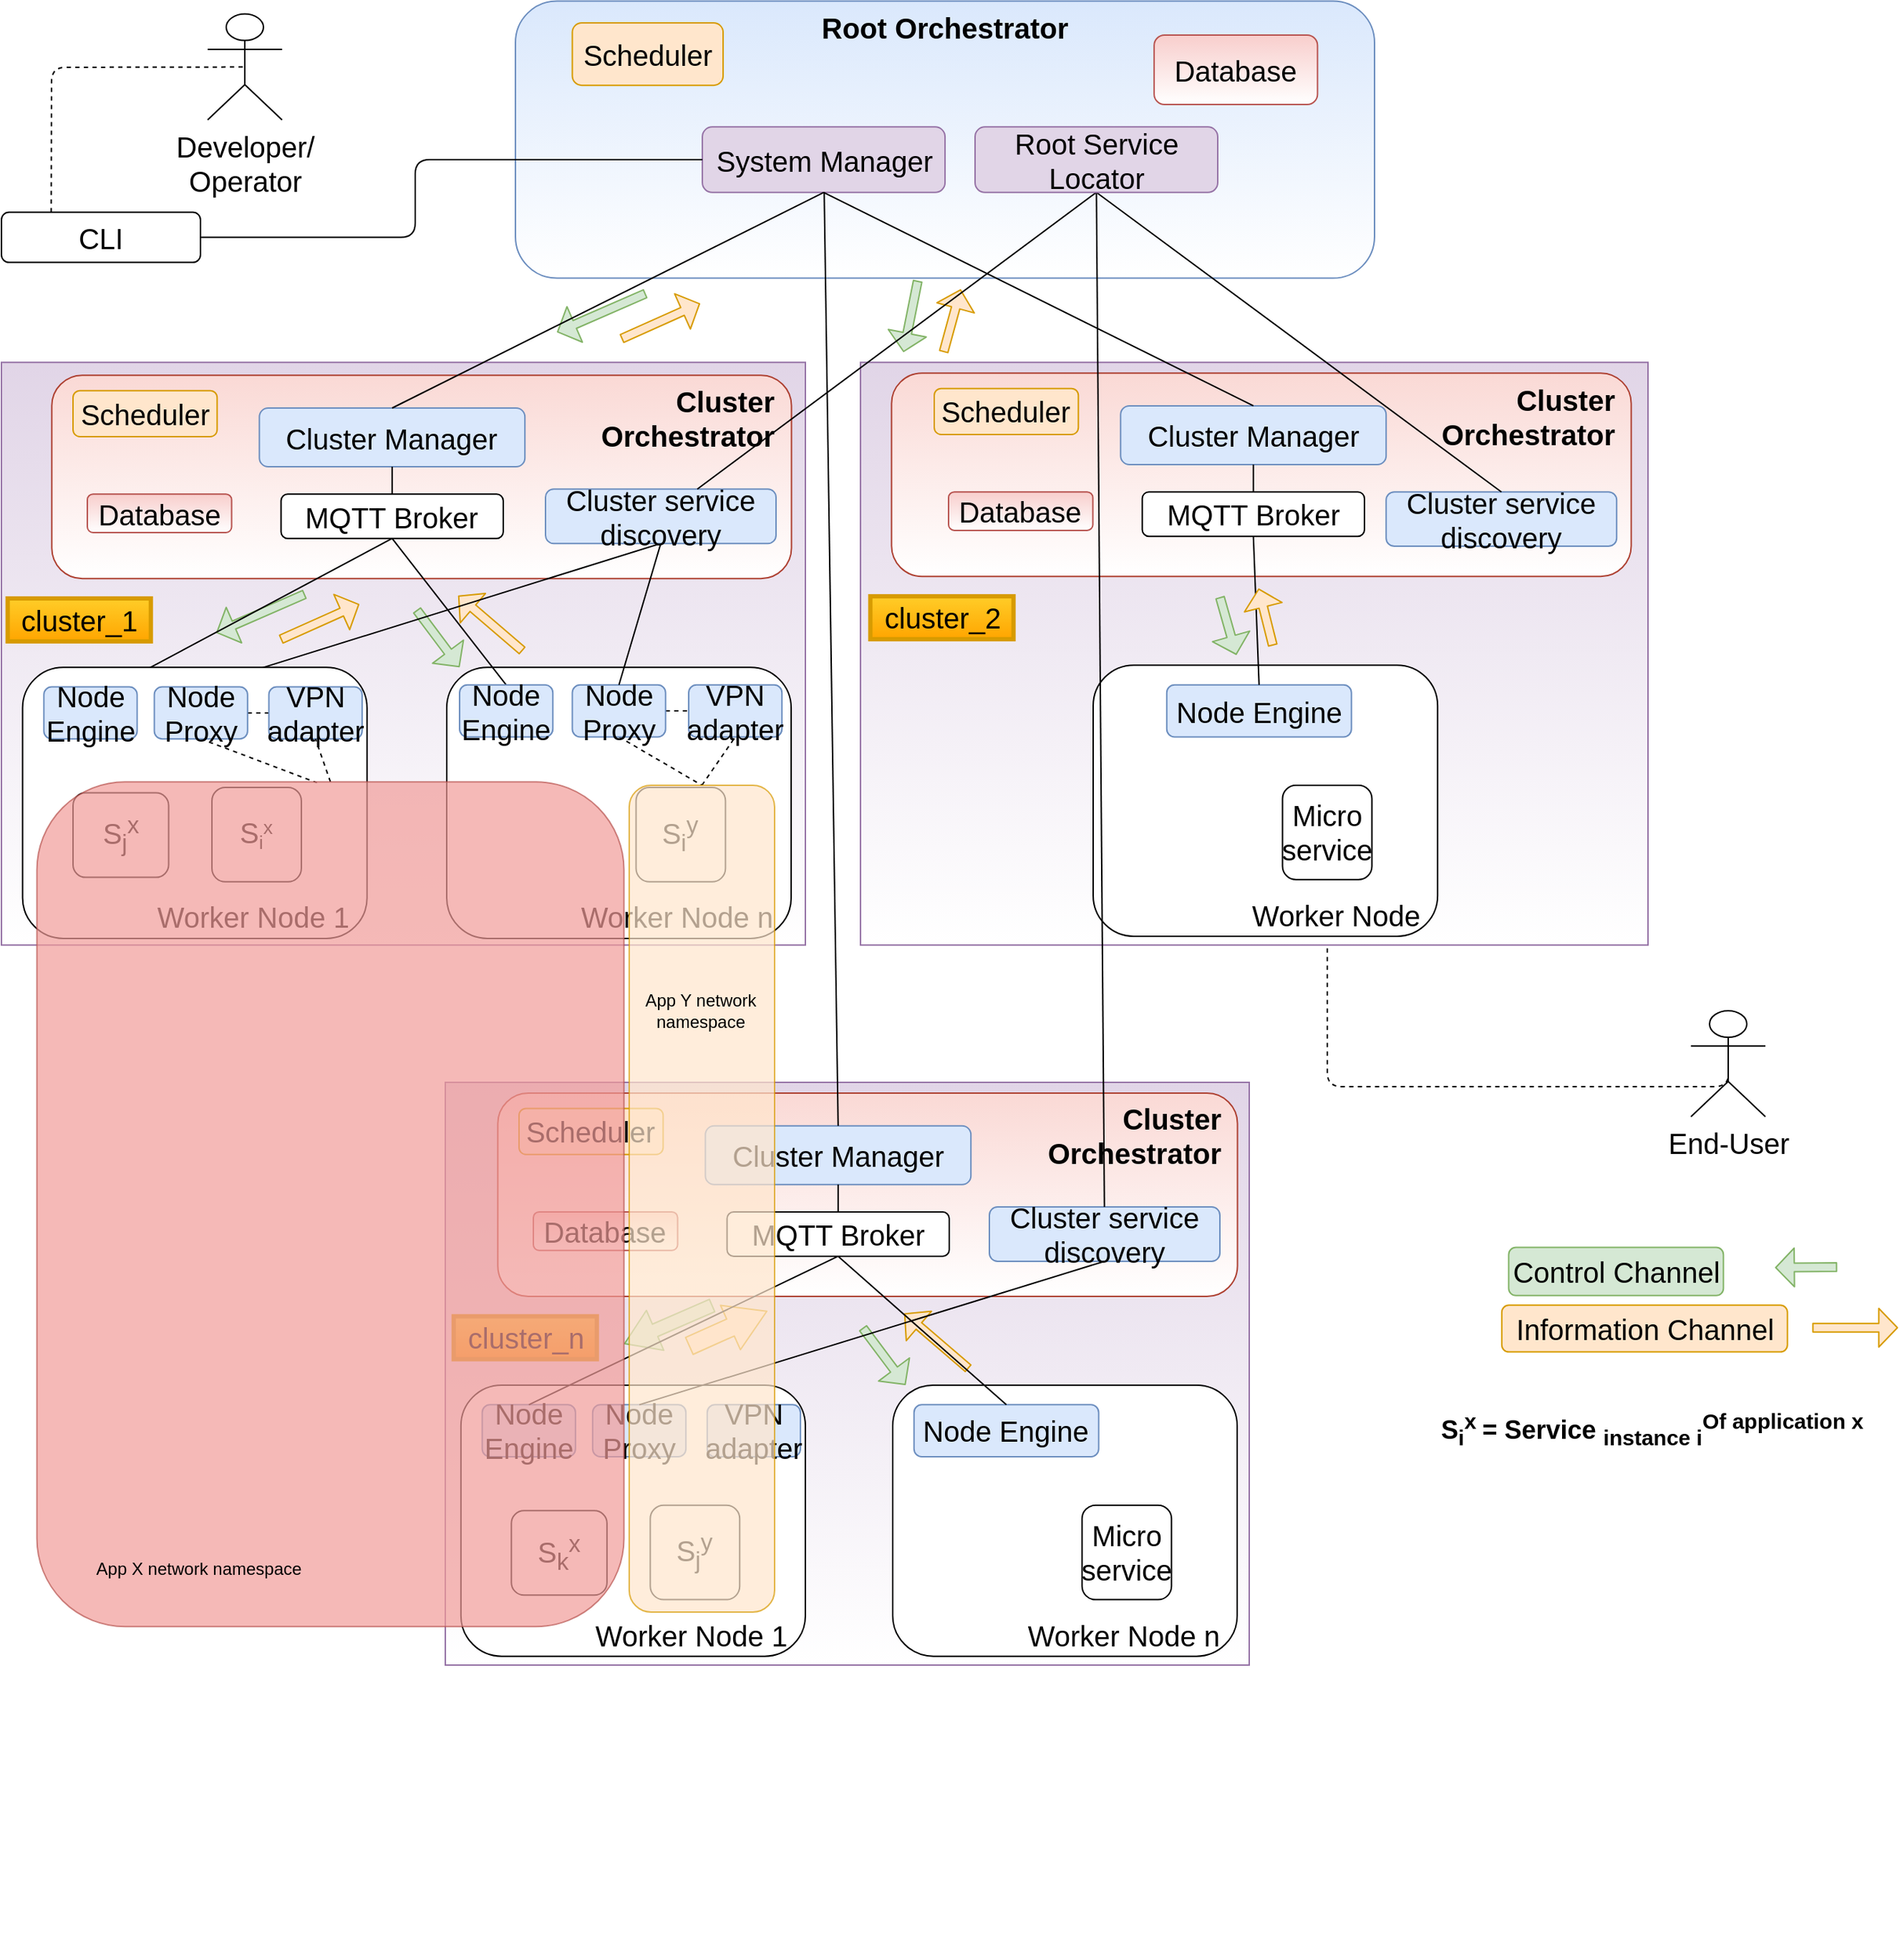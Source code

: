 <mxfile version="14.4.0" type="device"><diagram id="qDg0xC4o8QqIYIw0mtO4" name="Page-1"><mxGraphModel dx="6566" dy="-9256" grid="1" gridSize="10" guides="1" tooltips="1" connect="1" arrows="1" fold="1" page="1" pageScale="1" pageWidth="827" pageHeight="1169" math="0" shadow="0"><root><mxCell id="0"/><mxCell id="1" parent="0"/><mxCell id="P4OtFb7GqKxglxMJNn4_-2" value="CLI" style="rounded=1;whiteSpace=wrap;html=1;gradientColor=#ffffff;fontSize=20;" vertex="1" parent="1"><mxGeometry x="-3860" y="11032.29" width="139" height="35" as="geometry"/></mxCell><object label="End-User" id="P4OtFb7GqKxglxMJNn4_-3"><mxCell style="shape=umlActor;verticalLabelPosition=bottom;labelBackgroundColor=#ffffff;verticalAlign=top;html=1;outlineConnect=0;rounded=1;gradientColor=#ffffff;fontSize=20;align=center;fontColor=#000000;" vertex="1" parent="1"><mxGeometry x="-2680" y="11590.0" width="52" height="74" as="geometry"/></mxCell></object><mxCell id="P4OtFb7GqKxglxMJNn4_-4" value="&lt;font style=&quot;font-size: 20px;&quot;&gt;&lt;b style=&quot;font-size: 20px;&quot;&gt;Root Orchestrator&lt;/b&gt;&lt;br style=&quot;font-size: 20px;&quot;&gt;&lt;/font&gt;" style="rounded=1;whiteSpace=wrap;html=1;fontSize=20;verticalAlign=top;rotation=0;gradientDirection=south;fillColor=#dae8fc;strokeColor=#6c8ebf;gradientColor=#ffffff;" vertex="1" parent="1"><mxGeometry x="-3501" y="10884.69" width="600" height="193.62" as="geometry"/></mxCell><mxCell id="P4OtFb7GqKxglxMJNn4_-5" value="&lt;font style=&quot;font-size: 20px;&quot;&gt;Scheduler&lt;/font&gt;" style="rounded=1;whiteSpace=wrap;html=1;fontSize=20;fillColor=#ffe6cc;strokeColor=#d79b00;rotation=0;verticalAlign=middle;" vertex="1" parent="1"><mxGeometry x="-3461.276" y="10900.004" width="105.311" height="43.565" as="geometry"/></mxCell><mxCell id="P4OtFb7GqKxglxMJNn4_-6" value="System Manager" style="rounded=1;whiteSpace=wrap;html=1;fontSize=20;fillColor=#e1d5e7;strokeColor=#9673a6;rotation=0;verticalAlign=middle;" vertex="1" parent="1"><mxGeometry x="-3370.46" y="10972.66" width="169.5" height="45.73" as="geometry"/></mxCell><mxCell id="P4OtFb7GqKxglxMJNn4_-7" value="&lt;font style=&quot;font-size: 20px;&quot;&gt;Database&lt;/font&gt;" style="rounded=1;whiteSpace=wrap;html=1;rotation=0;fillColor=#f8cecc;strokeColor=#b85450;gradientColor=#ffffff;fontSize=20;" vertex="1" parent="1"><mxGeometry x="-3054.924" y="10908.467" width="114.115" height="48.537" as="geometry"/></mxCell><mxCell id="P4OtFb7GqKxglxMJNn4_-8" value="" style="endArrow=none;html=1;fontSize=20;entryX=1;entryY=0.5;entryDx=0;entryDy=0;edgeStyle=orthogonalEdgeStyle;exitX=0;exitY=0.5;exitDx=0;exitDy=0;" edge="1" parent="1" source="P4OtFb7GqKxglxMJNn4_-6" target="P4OtFb7GqKxglxMJNn4_-2"><mxGeometry width="50" height="50" relative="1" as="geometry"><mxPoint x="-3221" y="10998.29" as="sourcePoint"/><mxPoint x="-3541" y="11017.29" as="targetPoint"/><Array as="points"><mxPoint x="-3571" y="10995.66"/><mxPoint x="-3571" y="11049.66"/></Array></mxGeometry></mxCell><mxCell id="P4OtFb7GqKxglxMJNn4_-9" value="Control Channel" style="rounded=1;whiteSpace=wrap;html=1;fillColor=#d5e8d4;strokeColor=#82b366;fontSize=20;" vertex="1" parent="1"><mxGeometry x="-2807.31" y="11755.28" width="150" height="33.63" as="geometry"/></mxCell><mxCell id="P4OtFb7GqKxglxMJNn4_-10" value="Information Channel" style="rounded=1;whiteSpace=wrap;html=1;fillColor=#ffe6cc;strokeColor=#d79b00;fontSize=20;" vertex="1" parent="1"><mxGeometry x="-2812.13" y="11795.68" width="199.5" height="32.62" as="geometry"/></mxCell><mxCell id="P4OtFb7GqKxglxMJNn4_-11" value="" style="shape=flexArrow;endArrow=classic;html=1;strokeColor=#d79b00;fontSize=20;strokeWidth=1;width=6;fillColor=#ffe6cc;endSize=4;startSize=3;targetPerimeterSpacing=0;" edge="1" parent="1"><mxGeometry width="50" height="50" relative="1" as="geometry"><mxPoint x="-2595.31" y="11811.4" as="sourcePoint"/><mxPoint x="-2535.31" y="11811.4" as="targetPoint"/></mxGeometry></mxCell><mxCell id="P4OtFb7GqKxglxMJNn4_-12" value="" style="endArrow=classic;html=1;fillColor=#d5e8d4;strokeColor=#82b366;shape=flexArrow;width=6;fontSize=20;endSize=4;" edge="1" parent="1"><mxGeometry width="50" height="50" relative="1" as="geometry"><mxPoint x="-2577.81" y="11769.01" as="sourcePoint"/><mxPoint x="-2621.31" y="11769.4" as="targetPoint"/></mxGeometry></mxCell><object label="Developer/ &lt;br style=&quot;font-size: 20px;&quot;&gt;Operator" id="P4OtFb7GqKxglxMJNn4_-13"><mxCell style="shape=umlActor;verticalLabelPosition=bottom;labelBackgroundColor=#ffffff;verticalAlign=top;html=1;outlineConnect=0;rounded=1;gradientColor=#ffffff;fontSize=20;align=center;fontColor=#000000;" vertex="1" parent="1"><mxGeometry x="-3716" y="10893.79" width="52" height="74" as="geometry"/></mxCell></object><mxCell id="P4OtFb7GqKxglxMJNn4_-14" value="" style="endArrow=none;dashed=1;html=1;fontSize=20;entryX=0.5;entryY=0.5;entryDx=0;entryDy=0;entryPerimeter=0;exitX=0.25;exitY=0;exitDx=0;exitDy=0;" edge="1" parent="1" source="P4OtFb7GqKxglxMJNn4_-2" target="P4OtFb7GqKxglxMJNn4_-13"><mxGeometry width="50" height="50" relative="1" as="geometry"><mxPoint x="-3921" y="10972.29" as="sourcePoint"/><mxPoint x="-3871" y="10922.29" as="targetPoint"/><Array as="points"><mxPoint x="-3825" y="10931"/></Array></mxGeometry></mxCell><mxCell id="P4OtFb7GqKxglxMJNn4_-15" value="" style="endArrow=none;html=1;fontSize=20;fontColor=none;edgeStyle=orthogonalEdgeStyle;dashed=1;entryX=0.5;entryY=0.5;entryDx=0;entryDy=0;entryPerimeter=0;exitX=0.5;exitY=1;exitDx=0;exitDy=0;" edge="1" parent="1" source="P4OtFb7GqKxglxMJNn4_-55" target="P4OtFb7GqKxglxMJNn4_-3"><mxGeometry width="50" height="50" relative="1" as="geometry"><mxPoint x="-3008.724" y="11433.588" as="sourcePoint"/><mxPoint x="-2667.0" y="11383.43" as="targetPoint"/><Array as="points"><mxPoint x="-2934" y="11643"/></Array></mxGeometry></mxCell><mxCell id="P4OtFb7GqKxglxMJNn4_-16" value="" style="group;rotation=0;fillColor=#e1d5e7;strokeColor=#9673a6;gradientColor=#ffffff;fontSize=20;container=0;" vertex="1" connectable="0" parent="1"><mxGeometry x="-3550" y="11640" width="561.5" height="407" as="geometry"/></mxCell><mxCell id="P4OtFb7GqKxglxMJNn4_-17" value="MQTT" style="rounded=1;whiteSpace=wrap;html=1;fontSize=20;fillColor=#e51400;strokeColor=#B20000;fontColor=#ffffff;gradientColor=none;strokeWidth=1;fontStyle=0" vertex="1" parent="1"><mxGeometry x="-3425.216" y="11854.998" width="54.76" height="22.6" as="geometry"/></mxCell><mxCell id="P4OtFb7GqKxglxMJNn4_-18" value="" style="endArrow=classic;html=1;fillColor=#d5e8d4;strokeColor=#82b366;shape=flexArrow;width=9.412;fontSize=20;endSize=7.412;" edge="1" parent="1"><mxGeometry x="-3614.72" y="11644.31" width="50" height="50" as="geometry"><mxPoint x="-3363.22" y="11795.68" as="sourcePoint"/><mxPoint x="-3425.22" y="11822.68" as="targetPoint"/></mxGeometry></mxCell><mxCell id="P4OtFb7GqKxglxMJNn4_-19" value="" style="endArrow=classic;html=1;fillColor=#d5e8d4;strokeColor=#82b366;shape=flexArrow;width=6;fontSize=20;endSize=4;" edge="1" parent="1"><mxGeometry x="-3620" y="11650" width="50" height="50" as="geometry"><mxPoint x="-3258.5" y="11811.37" as="sourcePoint"/><mxPoint x="-3228.5" y="11851.37" as="targetPoint"/></mxGeometry></mxCell><mxCell id="P4OtFb7GqKxglxMJNn4_-20" value="" style="shape=flexArrow;endArrow=classic;html=1;strokeColor=#d79b00;fontSize=20;strokeWidth=1;width=12.941;fillColor=#ffe6cc;endSize=8.929;startSize=3;targetPerimeterSpacing=0;" edge="1" parent="1"><mxGeometry x="-3636.5" y="11628.31" width="50" height="50" as="geometry"><mxPoint x="-3380" y="11824.31" as="sourcePoint"/><mxPoint x="-3325" y="11799.68" as="targetPoint"/></mxGeometry></mxCell><mxCell id="P4OtFb7GqKxglxMJNn4_-21" value="" style="shape=flexArrow;endArrow=classic;html=1;strokeColor=#d79b00;fontSize=20;strokeWidth=1;width=6;fillColor=#ffe6cc;endSize=4;startSize=3;targetPerimeterSpacing=0;" edge="1" parent="1"><mxGeometry x="-3631" y="11640" width="50" height="50" as="geometry"><mxPoint x="-3184.5" y="11840" as="sourcePoint"/><mxPoint x="-3229.5" y="11801.37" as="targetPoint"/></mxGeometry></mxCell><mxCell id="P4OtFb7GqKxglxMJNn4_-22" value="" style="group;fontSize=20;rotation=0;" vertex="1" connectable="0" parent="1"><mxGeometry x="-3543.32" y="11641.48" width="554.82" height="420" as="geometry"/></mxCell><mxCell id="P4OtFb7GqKxglxMJNn4_-23" value="&lt;b style=&quot;font-size: 20px;&quot;&gt;Cluster &lt;br style=&quot;font-size: 20px;&quot;&gt;Orchestrator&lt;/b&gt;" style="rounded=1;whiteSpace=wrap;html=1;fontSize=20;verticalAlign=top;rotation=0;fillColor=#fad9d5;strokeColor=#ae4132;gradientColor=#ffffff;align=right;spacing=2;spacingRight=10;" vertex="1" parent="P4OtFb7GqKxglxMJNn4_-22"><mxGeometry x="30" y="6" width="516.6" height="142" as="geometry"/></mxCell><mxCell id="P4OtFb7GqKxglxMJNn4_-24" value="Scheduler" style="rounded=1;whiteSpace=wrap;html=1;fontSize=20;fillColor=#ffe6cc;strokeColor=#d79b00;rotation=0;" vertex="1" parent="P4OtFb7GqKxglxMJNn4_-22"><mxGeometry x="44.818" y="16.75" width="100.659" height="32.13" as="geometry"/></mxCell><mxCell id="P4OtFb7GqKxglxMJNn4_-25" value="Cluster Manager" style="rounded=1;whiteSpace=wrap;html=1;fillColor=#dae8fc;strokeColor=#6c8ebf;fontSize=20;verticalAlign=middle;" vertex="1" parent="P4OtFb7GqKxglxMJNn4_-22"><mxGeometry x="174.975" y="28.89" width="185.454" height="41" as="geometry"/></mxCell><mxCell id="P4OtFb7GqKxglxMJNn4_-26" value="&lt;font style=&quot;font-size: 20px;&quot;&gt;Database&lt;/font&gt;" style="rounded=1;whiteSpace=wrap;html=1;rotation=0;fillColor=#f8cecc;strokeColor=#b85450;gradientColor=#ffffff;fontSize=20;" vertex="1" parent="P4OtFb7GqKxglxMJNn4_-22"><mxGeometry x="54.818" y="89" width="100.772" height="26.88" as="geometry"/></mxCell><mxCell id="P4OtFb7GqKxglxMJNn4_-33" value="MQTT Broker" style="rounded=1;whiteSpace=wrap;html=1;strokeColor=#000000;fontSize=20;" vertex="1" parent="P4OtFb7GqKxglxMJNn4_-22"><mxGeometry x="190.11" y="89" width="155.18" height="31" as="geometry"/></mxCell><mxCell id="P4OtFb7GqKxglxMJNn4_-34" style="rounded=0;orthogonalLoop=1;jettySize=auto;html=1;fontSize=20;endArrow=none;endFill=0;" edge="1" parent="P4OtFb7GqKxglxMJNn4_-22" source="P4OtFb7GqKxglxMJNn4_-33" target="P4OtFb7GqKxglxMJNn4_-25"><mxGeometry relative="1" as="geometry"><mxPoint x="417.194" y="264" as="sourcePoint"/><mxPoint x="320.517" y="106" as="targetPoint"/></mxGeometry></mxCell><mxCell id="P4OtFb7GqKxglxMJNn4_-103" value="Cluster service discovery" style="rounded=1;whiteSpace=wrap;html=1;fillColor=#dae8fc;strokeColor=#6c8ebf;fontSize=20;verticalAlign=middle;" vertex="1" parent="P4OtFb7GqKxglxMJNn4_-22"><mxGeometry x="373.32" y="85.53" width="161" height="37.95" as="geometry"/></mxCell><mxCell id="P4OtFb7GqKxglxMJNn4_-36" value="cluster_n" style="text;html=1;align=center;verticalAlign=middle;resizable=0;points=[];autosize=1;fontSize=20;gradientColor=#ffa500;fillColor=#ffcd28;strokeColor=#d79b00;strokeWidth=3;rotation=0;" vertex="1" parent="1"><mxGeometry x="-3544.15" y="11803.36" width="100" height="30" as="geometry"/></mxCell><mxCell id="P4OtFb7GqKxglxMJNn4_-37" value="" style="group;fontSize=20;" vertex="1" connectable="0" parent="1"><mxGeometry x="-3237.5" y="11851.48" width="240.566" height="210" as="geometry"/></mxCell><mxCell id="P4OtFb7GqKxglxMJNn4_-38" value="&lt;font style=&quot;font-size: 20px&quot;&gt;Worker Node n&lt;/font&gt;" style="rounded=1;whiteSpace=wrap;html=1;fontSize=20;verticalAlign=bottom;rotation=0;labelPosition=center;verticalLabelPosition=middle;align=right;spacingRight=11;" vertex="1" parent="P4OtFb7GqKxglxMJNn4_-37"><mxGeometry width="240.566" height="189.369" as="geometry"/></mxCell><mxCell id="P4OtFb7GqKxglxMJNn4_-39" value="Micro&lt;br style=&quot;font-size: 20px;&quot;&gt;service" style="rounded=1;whiteSpace=wrap;html=1;fontSize=20;rotation=0;" vertex="1" parent="P4OtFb7GqKxglxMJNn4_-37"><mxGeometry x="132.24" y="83.901" width="62.452" height="65.917" as="geometry"/></mxCell><mxCell id="P4OtFb7GqKxglxMJNn4_-40" value="Node Engine" style="rounded=1;whiteSpace=wrap;html=1;fillColor=#dae8fc;strokeColor=#6c8ebf;fontSize=20;verticalAlign=middle;" vertex="1" parent="P4OtFb7GqKxglxMJNn4_-37"><mxGeometry x="14.867" y="13.7" width="128.975" height="36.3" as="geometry"/></mxCell><mxCell id="P4OtFb7GqKxglxMJNn4_-43" style="rounded=0;orthogonalLoop=1;jettySize=auto;html=1;exitX=0.5;exitY=0;exitDx=0;exitDy=0;fontSize=20;endArrow=none;endFill=0;entryX=0.5;entryY=1;entryDx=0;entryDy=0;" edge="1" parent="1" source="P4OtFb7GqKxglxMJNn4_-40" target="P4OtFb7GqKxglxMJNn4_-33"><mxGeometry relative="1" as="geometry"><mxPoint x="-3133.867" y="11879.92" as="sourcePoint"/><mxPoint x="-3332.277" y="11697.33" as="targetPoint"/></mxGeometry></mxCell><mxCell id="P4OtFb7GqKxglxMJNn4_-44" style="edgeStyle=none;rounded=0;orthogonalLoop=1;jettySize=auto;html=1;entryX=0.5;entryY=0;entryDx=0;entryDy=0;endArrow=none;endFill=0;" edge="1" parent="1" source="P4OtFb7GqKxglxMJNn4_-6" target="P4OtFb7GqKxglxMJNn4_-25"><mxGeometry relative="1" as="geometry"/></mxCell><mxCell id="P4OtFb7GqKxglxMJNn4_-45" value="" style="group;rotation=0;fillColor=#e1d5e7;strokeColor=#9673a6;gradientColor=#ffffff;fontSize=20;container=0;" vertex="1" connectable="0" parent="1"><mxGeometry x="-3260" y="11137.11" width="550" height="407" as="geometry"/></mxCell><mxCell id="P4OtFb7GqKxglxMJNn4_-46" value="" style="endArrow=classic;html=1;fillColor=#d5e8d4;strokeColor=#82b366;shape=flexArrow;width=6;fontSize=20;endSize=4;" edge="1" parent="1"><mxGeometry x="-3389" y="11140.11" width="50" height="50" as="geometry"><mxPoint x="-3009" y="11301" as="sourcePoint"/><mxPoint x="-2997.5" y="11341.48" as="targetPoint"/></mxGeometry></mxCell><mxCell id="P4OtFb7GqKxglxMJNn4_-47" value="&lt;b style=&quot;font-size: 20px;&quot;&gt;Cluster &lt;br style=&quot;font-size: 20px;&quot;&gt;Orchestrator&lt;/b&gt;" style="rounded=1;whiteSpace=wrap;html=1;fontSize=20;verticalAlign=top;rotation=0;fillColor=#fad9d5;strokeColor=#ae4132;gradientColor=#ffffff;align=right;spacing=2;spacingRight=10;" vertex="1" parent="1"><mxGeometry x="-3238.32" y="11144.59" width="516.6" height="142" as="geometry"/></mxCell><mxCell id="P4OtFb7GqKxglxMJNn4_-48" value="Scheduler" style="rounded=1;whiteSpace=wrap;html=1;fontSize=20;fillColor=#ffe6cc;strokeColor=#d79b00;rotation=0;" vertex="1" parent="1"><mxGeometry x="-3208.502" y="11155.34" width="100.659" height="32.13" as="geometry"/></mxCell><mxCell id="P4OtFb7GqKxglxMJNn4_-49" value="Cluster Manager" style="rounded=1;whiteSpace=wrap;html=1;fillColor=#dae8fc;strokeColor=#6c8ebf;fontSize=20;verticalAlign=middle;" vertex="1" parent="1"><mxGeometry x="-3078.345" y="11167.48" width="185.454" height="41" as="geometry"/></mxCell><mxCell id="P4OtFb7GqKxglxMJNn4_-50" value="&lt;font style=&quot;font-size: 20px;&quot;&gt;Database&lt;/font&gt;" style="rounded=1;whiteSpace=wrap;html=1;rotation=0;fillColor=#f8cecc;strokeColor=#b85450;gradientColor=#ffffff;fontSize=20;" vertex="1" parent="1"><mxGeometry x="-3198.502" y="11227.59" width="100.772" height="26.88" as="geometry"/></mxCell><mxCell id="P4OtFb7GqKxglxMJNn4_-51" value="MQTT Broker" style="rounded=1;whiteSpace=wrap;html=1;strokeColor=#000000;fontSize=20;" vertex="1" parent="1"><mxGeometry x="-3063.21" y="11227.59" width="155.18" height="31" as="geometry"/></mxCell><mxCell id="P4OtFb7GqKxglxMJNn4_-52" style="rounded=0;orthogonalLoop=1;jettySize=auto;html=1;fontSize=20;endArrow=none;endFill=0;" edge="1" parent="1" source="P4OtFb7GqKxglxMJNn4_-51" target="P4OtFb7GqKxglxMJNn4_-49"><mxGeometry relative="1" as="geometry"><mxPoint x="1018.694" y="262.48" as="sourcePoint"/><mxPoint x="922.017" y="104.48" as="targetPoint"/></mxGeometry></mxCell><mxCell id="P4OtFb7GqKxglxMJNn4_-53" value="cluster_2" style="text;html=1;align=center;verticalAlign=middle;resizable=0;points=[];autosize=1;fontSize=20;gradientColor=#ffa500;fillColor=#ffcd28;strokeColor=#d79b00;strokeWidth=3;rotation=0;" vertex="1" parent="1"><mxGeometry x="-3253.15" y="11300.47" width="100" height="30" as="geometry"/></mxCell><mxCell id="P4OtFb7GqKxglxMJNn4_-54" value="&lt;font style=&quot;font-size: 20px;&quot;&gt;Worker Node&lt;/font&gt;" style="rounded=1;whiteSpace=wrap;html=1;fontSize=20;verticalAlign=bottom;rotation=0;labelPosition=center;verticalLabelPosition=middle;align=right;spacingRight=11;" vertex="1" parent="1"><mxGeometry x="-3097.5" y="11348.59" width="240.566" height="189.369" as="geometry"/></mxCell><mxCell id="P4OtFb7GqKxglxMJNn4_-55" value="Micro&lt;br style=&quot;font-size: 20px;&quot;&gt;service" style="rounded=1;whiteSpace=wrap;html=1;fontSize=20;rotation=0;" vertex="1" parent="1"><mxGeometry x="-2965.26" y="11432.491" width="62.452" height="65.917" as="geometry"/></mxCell><mxCell id="P4OtFb7GqKxglxMJNn4_-56" value="Node Engine" style="rounded=1;whiteSpace=wrap;html=1;fillColor=#dae8fc;strokeColor=#6c8ebf;fontSize=20;verticalAlign=middle;" vertex="1" parent="1"><mxGeometry x="-3046.113" y="11362.39" width="128.975" height="36.3" as="geometry"/></mxCell><mxCell id="P4OtFb7GqKxglxMJNn4_-57" style="rounded=0;orthogonalLoop=1;jettySize=auto;html=1;exitX=0.5;exitY=0;exitDx=0;exitDy=0;fontSize=20;endArrow=none;endFill=0;entryX=0.5;entryY=1;entryDx=0;entryDy=0;" edge="1" parent="1" source="P4OtFb7GqKxglxMJNn4_-56" target="P4OtFb7GqKxglxMJNn4_-51"><mxGeometry relative="1" as="geometry"><mxPoint x="-2843.867" y="11377.03" as="sourcePoint"/><mxPoint x="-3042.277" y="11194.44" as="targetPoint"/></mxGeometry></mxCell><mxCell id="P4OtFb7GqKxglxMJNn4_-58" style="rounded=0;orthogonalLoop=1;jettySize=auto;html=1;endArrow=none;endFill=0;entryX=0.5;entryY=0;entryDx=0;entryDy=0;exitX=0.5;exitY=1;exitDx=0;exitDy=0;" edge="1" parent="1" source="P4OtFb7GqKxglxMJNn4_-6" target="P4OtFb7GqKxglxMJNn4_-49"><mxGeometry relative="1" as="geometry"><mxPoint x="-3200" y="11020" as="sourcePoint"/><mxPoint x="-3530.29" y="11179" as="targetPoint"/></mxGeometry></mxCell><mxCell id="P4OtFb7GqKxglxMJNn4_-59" value="" style="group;rotation=0;fillColor=#e1d5e7;strokeColor=#9673a6;gradientColor=#ffffff;fontSize=20;container=0;" vertex="1" connectable="0" parent="1"><mxGeometry x="-3860" y="11137.11" width="561.5" height="407" as="geometry"/></mxCell><mxCell id="P4OtFb7GqKxglxMJNn4_-60" value="MQTT" style="rounded=1;whiteSpace=wrap;html=1;fontSize=20;fillColor=#e51400;strokeColor=#B20000;fontColor=#ffffff;gradientColor=none;strokeWidth=1;fontStyle=0" vertex="1" parent="1"><mxGeometry x="-3736.716" y="11353.628" width="54.76" height="22.6" as="geometry"/></mxCell><mxCell id="P4OtFb7GqKxglxMJNn4_-61" value="" style="endArrow=classic;html=1;fillColor=#d5e8d4;strokeColor=#82b366;shape=flexArrow;width=6;fontSize=20;endSize=4;" edge="1" parent="1"><mxGeometry x="-3899.5" y="11147.63" width="50" height="50" as="geometry"><mxPoint x="-3648" y="11299" as="sourcePoint"/><mxPoint x="-3710" y="11326" as="targetPoint"/></mxGeometry></mxCell><mxCell id="P4OtFb7GqKxglxMJNn4_-62" value="" style="endArrow=classic;html=1;fillColor=#d5e8d4;strokeColor=#82b366;shape=flexArrow;width=6;fontSize=20;endSize=4;" edge="1" parent="1"><mxGeometry x="-3931.5" y="11148.63" width="50" height="50" as="geometry"><mxPoint x="-3570" y="11310" as="sourcePoint"/><mxPoint x="-3540" y="11350" as="targetPoint"/></mxGeometry></mxCell><mxCell id="P4OtFb7GqKxglxMJNn4_-63" value="" style="shape=flexArrow;endArrow=classic;html=1;strokeColor=#d79b00;fontSize=20;strokeWidth=1;width=6;fillColor=#ffe6cc;endSize=4;startSize=3;targetPerimeterSpacing=0;" edge="1" parent="1"><mxGeometry x="-3921.5" y="11134.63" width="50" height="50" as="geometry"><mxPoint x="-3665" y="11330.63" as="sourcePoint"/><mxPoint x="-3610" y="11306" as="targetPoint"/></mxGeometry></mxCell><mxCell id="P4OtFb7GqKxglxMJNn4_-64" value="cluster_1" style="text;html=1;align=center;verticalAlign=middle;resizable=0;points=[];autosize=1;fontSize=20;gradientColor=#ffa500;fillColor=#ffcd28;strokeColor=#d79b00;strokeWidth=3;rotation=0;" vertex="1" parent="1"><mxGeometry x="-3855.65" y="11301.99" width="100" height="30" as="geometry"/></mxCell><mxCell id="P4OtFb7GqKxglxMJNn4_-65" value="&lt;b style=&quot;font-size: 20px;&quot;&gt;Cluster &lt;br style=&quot;font-size: 20px;&quot;&gt;Orchestrator&lt;/b&gt;" style="rounded=1;whiteSpace=wrap;html=1;fontSize=20;verticalAlign=top;rotation=0;fillColor=#fad9d5;strokeColor=#ae4132;gradientColor=#ffffff;align=right;spacing=2;spacingRight=10;" vertex="1" parent="1"><mxGeometry x="-3824.82" y="11146.11" width="516.6" height="142" as="geometry"/></mxCell><mxCell id="P4OtFb7GqKxglxMJNn4_-66" value="Scheduler" style="rounded=1;whiteSpace=wrap;html=1;fontSize=20;fillColor=#ffe6cc;strokeColor=#d79b00;rotation=0;" vertex="1" parent="1"><mxGeometry x="-3810.002" y="11156.86" width="100.659" height="32.13" as="geometry"/></mxCell><mxCell id="P4OtFb7GqKxglxMJNn4_-67" value="Cluster Manager" style="rounded=1;whiteSpace=wrap;html=1;fillColor=#dae8fc;strokeColor=#6c8ebf;fontSize=20;verticalAlign=middle;" vertex="1" parent="1"><mxGeometry x="-3679.845" y="11169" width="185.454" height="41" as="geometry"/></mxCell><mxCell id="P4OtFb7GqKxglxMJNn4_-68" value="&lt;font style=&quot;font-size: 20px;&quot;&gt;Database&lt;/font&gt;" style="rounded=1;whiteSpace=wrap;html=1;rotation=0;fillColor=#f8cecc;strokeColor=#b85450;gradientColor=#ffffff;fontSize=20;" vertex="1" parent="1"><mxGeometry x="-3800.002" y="11229.11" width="100.772" height="26.88" as="geometry"/></mxCell><mxCell id="P4OtFb7GqKxglxMJNn4_-75" value="MQTT Broker" style="rounded=1;whiteSpace=wrap;html=1;strokeColor=#000000;fontSize=20;" vertex="1" parent="1"><mxGeometry x="-3664.71" y="11229.11" width="155.18" height="31" as="geometry"/></mxCell><mxCell id="P4OtFb7GqKxglxMJNn4_-76" style="rounded=0;orthogonalLoop=1;jettySize=auto;html=1;fontSize=20;endArrow=none;endFill=0;" edge="1" parent="1" source="P4OtFb7GqKxglxMJNn4_-75" target="P4OtFb7GqKxglxMJNn4_-67"><mxGeometry x="-3854.82" y="11140.11" as="geometry"><mxPoint x="-3437.626" y="11404.11" as="sourcePoint"/><mxPoint x="-3534.303" y="11246.11" as="targetPoint"/></mxGeometry></mxCell><mxCell id="P4OtFb7GqKxglxMJNn4_-77" style="rounded=0;orthogonalLoop=1;jettySize=auto;html=1;entryX=0.5;entryY=1;entryDx=0;entryDy=0;fontSize=20;endArrow=none;endFill=0;exitX=0.75;exitY=0;exitDx=0;exitDy=0;" edge="1" parent="1" source="P4OtFb7GqKxglxMJNn4_-74" target="P4OtFb7GqKxglxMJNn4_-75"><mxGeometry x="-3854.82" y="11140.11" as="geometry"><mxPoint x="-3754.211" y="11388.71" as="sourcePoint"/><mxPoint x="-3603.61" y="11245.11" as="targetPoint"/></mxGeometry></mxCell><mxCell id="P4OtFb7GqKxglxMJNn4_-78" value="&lt;font style=&quot;font-size: 20px&quot;&gt;Worker Node n&lt;/font&gt;" style="rounded=1;whiteSpace=wrap;html=1;fontSize=20;verticalAlign=bottom;rotation=0;labelPosition=center;verticalLabelPosition=middle;align=right;spacingRight=11;" vertex="1" parent="1"><mxGeometry x="-3549" y="11350.11" width="240.566" height="189.369" as="geometry"/></mxCell><mxCell id="P4OtFb7GqKxglxMJNn4_-79" value="S&lt;sub&gt;i&lt;/sub&gt;&lt;sup&gt;y&lt;/sup&gt;" style="rounded=1;whiteSpace=wrap;html=1;fontSize=20;rotation=0;" vertex="1" parent="1"><mxGeometry x="-3416.76" y="11434.011" width="62.452" height="65.917" as="geometry"/></mxCell><mxCell id="P4OtFb7GqKxglxMJNn4_-83" style="rounded=0;orthogonalLoop=1;jettySize=auto;html=1;fontSize=20;endArrow=none;endFill=0;entryX=0.5;entryY=1;entryDx=0;entryDy=0;exitX=0.5;exitY=0;exitDx=0;exitDy=0;" edge="1" parent="1" source="P4OtFb7GqKxglxMJNn4_-98" target="P4OtFb7GqKxglxMJNn4_-75"><mxGeometry x="-3861.5" y="11138.63" as="geometry"><mxPoint x="-3469.645" y="11363.81" as="sourcePoint"/><mxPoint x="-3643.777" y="11195.96" as="targetPoint"/></mxGeometry></mxCell><mxCell id="P4OtFb7GqKxglxMJNn4_-84" value="" style="shape=flexArrow;endArrow=classic;html=1;strokeColor=#d79b00;fontSize=20;strokeWidth=1;width=6;fillColor=#ffe6cc;endSize=4;startSize=3;targetPerimeterSpacing=0;" edge="1" parent="1"><mxGeometry x="-3942.5" y="11138.63" width="50" height="50" as="geometry"><mxPoint x="-3496" y="11338.63" as="sourcePoint"/><mxPoint x="-3541" y="11300" as="targetPoint"/></mxGeometry></mxCell><mxCell id="P4OtFb7GqKxglxMJNn4_-85" value="" style="endArrow=classic;html=1;fillColor=#d5e8d4;strokeColor=#82b366;shape=flexArrow;width=6;fontSize=20;endSize=4;" edge="1" parent="1"><mxGeometry x="-3661.5" y="10937.63" width="50" height="50" as="geometry"><mxPoint x="-3410" y="11089" as="sourcePoint"/><mxPoint x="-3472" y="11116" as="targetPoint"/></mxGeometry></mxCell><mxCell id="P4OtFb7GqKxglxMJNn4_-86" value="" style="shape=flexArrow;endArrow=classic;html=1;strokeColor=#d79b00;fontSize=20;strokeWidth=1;width=6;fillColor=#ffe6cc;endSize=4;startSize=3;targetPerimeterSpacing=0;" edge="1" parent="1"><mxGeometry x="-3683.5" y="10924.63" width="50" height="50" as="geometry"><mxPoint x="-3427" y="11120.63" as="sourcePoint"/><mxPoint x="-3372" y="11096" as="targetPoint"/></mxGeometry></mxCell><mxCell id="P4OtFb7GqKxglxMJNn4_-87" style="rounded=0;orthogonalLoop=1;jettySize=auto;html=1;exitX=0.5;exitY=1;exitDx=0;exitDy=0;endArrow=none;endFill=0;entryX=0.5;entryY=0;entryDx=0;entryDy=0;" edge="1" parent="1" source="P4OtFb7GqKxglxMJNn4_-6" target="P4OtFb7GqKxglxMJNn4_-67"><mxGeometry relative="1" as="geometry"/></mxCell><mxCell id="P4OtFb7GqKxglxMJNn4_-89" value="" style="endArrow=classic;html=1;fillColor=#d5e8d4;strokeColor=#82b366;shape=flexArrow;width=6;fontSize=20;endSize=4;" edge="1" parent="1"><mxGeometry x="-3413.5" y="10946.63" width="50" height="50" as="geometry"><mxPoint x="-3220" y="11080" as="sourcePoint"/><mxPoint x="-3230" y="11130" as="targetPoint"/></mxGeometry></mxCell><mxCell id="P4OtFb7GqKxglxMJNn4_-90" value="" style="shape=flexArrow;endArrow=classic;html=1;strokeColor=#d79b00;fontSize=20;strokeWidth=1;width=6;fillColor=#ffe6cc;endSize=4;startSize=3;targetPerimeterSpacing=0;" edge="1" parent="1"><mxGeometry x="-3535.5" y="10914.63" width="50" height="50" as="geometry"><mxPoint x="-3202" y="11130" as="sourcePoint"/><mxPoint x="-3190" y="11086" as="targetPoint"/></mxGeometry></mxCell><mxCell id="P4OtFb7GqKxglxMJNn4_-91" value="" style="shape=flexArrow;endArrow=classic;html=1;strokeColor=#d79b00;fontSize=20;strokeWidth=1;width=6;fillColor=#ffe6cc;endSize=4;startSize=3;targetPerimeterSpacing=0;" edge="1" parent="1"><mxGeometry x="-3413" y="11126.11" width="50" height="50" as="geometry"><mxPoint x="-2972" y="11335" as="sourcePoint"/><mxPoint x="-2982" y="11295" as="targetPoint"/></mxGeometry></mxCell><mxCell id="P4OtFb7GqKxglxMJNn4_-93" value="&lt;h2&gt;S&lt;sub&gt;i&lt;/sub&gt;&lt;sup&gt;x &lt;/sup&gt;= Service&amp;nbsp;&lt;sub&gt;instance i&lt;/sub&gt;&lt;sup&gt;Of application x&lt;/sup&gt;&lt;/h2&gt;" style="text;html=1;strokeColor=none;fillColor=none;align=center;verticalAlign=middle;whiteSpace=wrap;rounded=0;" vertex="1" parent="1"><mxGeometry x="-2856.93" y="11815.68" width="300" height="132" as="geometry"/></mxCell><mxCell id="P4OtFb7GqKxglxMJNn4_-98" value="Node Engine" style="rounded=1;whiteSpace=wrap;html=1;fillColor=#dae8fc;strokeColor=#6c8ebf;fontSize=20;verticalAlign=middle;" vertex="1" parent="1"><mxGeometry x="-3540" y="11362.39" width="65.13" height="36.3" as="geometry"/></mxCell><mxCell id="P4OtFb7GqKxglxMJNn4_-140" style="edgeStyle=none;rounded=0;orthogonalLoop=1;jettySize=auto;html=1;exitX=1;exitY=0.5;exitDx=0;exitDy=0;entryX=0;entryY=0.5;entryDx=0;entryDy=0;dashed=1;endArrow=none;endFill=0;" edge="1" parent="1" source="P4OtFb7GqKxglxMJNn4_-99" target="P4OtFb7GqKxglxMJNn4_-100"><mxGeometry relative="1" as="geometry"/></mxCell><mxCell id="P4OtFb7GqKxglxMJNn4_-141" style="edgeStyle=none;rounded=0;orthogonalLoop=1;jettySize=auto;html=1;exitX=0.5;exitY=1;exitDx=0;exitDy=0;entryX=0.5;entryY=0;entryDx=0;entryDy=0;dashed=1;endArrow=none;endFill=0;" edge="1" parent="1" source="P4OtFb7GqKxglxMJNn4_-99" target="P4OtFb7GqKxglxMJNn4_-136"><mxGeometry relative="1" as="geometry"/></mxCell><mxCell id="P4OtFb7GqKxglxMJNn4_-99" value="Node Proxy" style="rounded=1;whiteSpace=wrap;html=1;fillColor=#dae8fc;strokeColor=#6c8ebf;fontSize=20;verticalAlign=middle;" vertex="1" parent="1"><mxGeometry x="-3461.28" y="11362.39" width="65.13" height="36.3" as="geometry"/></mxCell><mxCell id="P4OtFb7GqKxglxMJNn4_-100" value="VPN adapter" style="rounded=1;whiteSpace=wrap;html=1;fillColor=#dae8fc;strokeColor=#6c8ebf;fontSize=20;verticalAlign=middle;" vertex="1" parent="1"><mxGeometry x="-3380" y="11362.39" width="65.13" height="36.3" as="geometry"/></mxCell><mxCell id="P4OtFb7GqKxglxMJNn4_-116" style="edgeStyle=none;rounded=0;orthogonalLoop=1;jettySize=auto;html=1;exitX=0.5;exitY=1;exitDx=0;exitDy=0;entryX=0.5;entryY=0;entryDx=0;entryDy=0;endArrow=none;endFill=0;" edge="1" parent="1" source="P4OtFb7GqKxglxMJNn4_-101" target="P4OtFb7GqKxglxMJNn4_-96"><mxGeometry relative="1" as="geometry"/></mxCell><mxCell id="P4OtFb7GqKxglxMJNn4_-117" style="edgeStyle=none;rounded=0;orthogonalLoop=1;jettySize=auto;html=1;exitX=0.5;exitY=1;exitDx=0;exitDy=0;entryX=0.5;entryY=0;entryDx=0;entryDy=0;endArrow=none;endFill=0;" edge="1" parent="1" source="P4OtFb7GqKxglxMJNn4_-101" target="P4OtFb7GqKxglxMJNn4_-99"><mxGeometry relative="1" as="geometry"/></mxCell><mxCell id="P4OtFb7GqKxglxMJNn4_-101" value="Cluster service discovery" style="rounded=1;whiteSpace=wrap;html=1;fillColor=#dae8fc;strokeColor=#6c8ebf;fontSize=20;verticalAlign=middle;" vertex="1" parent="1"><mxGeometry x="-3480" y="11225.64" width="161" height="37.95" as="geometry"/></mxCell><mxCell id="P4OtFb7GqKxglxMJNn4_-102" value="Cluster service discovery" style="rounded=1;whiteSpace=wrap;html=1;fillColor=#dae8fc;strokeColor=#6c8ebf;fontSize=20;verticalAlign=middle;" vertex="1" parent="1"><mxGeometry x="-2892.89" y="11227.59" width="161" height="37.95" as="geometry"/></mxCell><mxCell id="P4OtFb7GqKxglxMJNn4_-104" value="" style="group;fontSize=20;" vertex="1" connectable="0" parent="1"><mxGeometry x="-3539.07" y="11851.48" width="261.94" height="210" as="geometry"/></mxCell><mxCell id="P4OtFb7GqKxglxMJNn4_-105" value="&lt;font style=&quot;font-size: 20px&quot;&gt;Worker Node 1&lt;/font&gt;" style="rounded=1;whiteSpace=wrap;html=1;fontSize=20;verticalAlign=bottom;rotation=0;labelPosition=center;verticalLabelPosition=middle;align=right;spacingRight=11;" vertex="1" parent="P4OtFb7GqKxglxMJNn4_-104"><mxGeometry width="240.566" height="189.369" as="geometry"/></mxCell><mxCell id="P4OtFb7GqKxglxMJNn4_-106" value="S&lt;sub&gt;j&lt;/sub&gt;&lt;sup&gt;y&lt;/sup&gt;" style="rounded=1;whiteSpace=wrap;html=1;fontSize=20;rotation=0;" vertex="1" parent="P4OtFb7GqKxglxMJNn4_-104"><mxGeometry x="132.24" y="83.901" width="62.452" height="65.917" as="geometry"/></mxCell><mxCell id="P4OtFb7GqKxglxMJNn4_-107" value="S&lt;sub&gt;k&lt;/sub&gt;&lt;sup&gt;x&lt;/sup&gt;" style="rounded=1;whiteSpace=wrap;html=1;fontSize=20;rotation=0;" vertex="1" parent="P4OtFb7GqKxglxMJNn4_-104"><mxGeometry x="35.226" y="87.655" width="66.774" height="59.04" as="geometry"/></mxCell><mxCell id="P4OtFb7GqKxglxMJNn4_-108" value="Node Engine" style="rounded=1;whiteSpace=wrap;html=1;fillColor=#dae8fc;strokeColor=#6c8ebf;fontSize=20;verticalAlign=middle;" vertex="1" parent="P4OtFb7GqKxglxMJNn4_-104"><mxGeometry x="14.87" y="13.7" width="65.13" height="36.3" as="geometry"/></mxCell><mxCell id="P4OtFb7GqKxglxMJNn4_-109" value="Node Proxy" style="rounded=1;whiteSpace=wrap;html=1;fillColor=#dae8fc;strokeColor=#6c8ebf;fontSize=20;verticalAlign=middle;" vertex="1" parent="P4OtFb7GqKxglxMJNn4_-104"><mxGeometry x="92" y="13.7" width="65.13" height="36.3" as="geometry"/></mxCell><mxCell id="P4OtFb7GqKxglxMJNn4_-110" value="VPN adapter" style="rounded=1;whiteSpace=wrap;html=1;fillColor=#dae8fc;strokeColor=#6c8ebf;fontSize=20;verticalAlign=middle;" vertex="1" parent="P4OtFb7GqKxglxMJNn4_-104"><mxGeometry x="172" y="13.7" width="65.13" height="36.3" as="geometry"/></mxCell><mxCell id="P4OtFb7GqKxglxMJNn4_-35" style="rounded=0;orthogonalLoop=1;jettySize=auto;html=1;entryX=0.5;entryY=1;entryDx=0;entryDy=0;fontSize=20;endArrow=none;endFill=0;exitX=0.5;exitY=0;exitDx=0;exitDy=0;" edge="1" parent="1" source="P4OtFb7GqKxglxMJNn4_-108" target="P4OtFb7GqKxglxMJNn4_-33"><mxGeometry relative="1" as="geometry"><mxPoint x="-3431.722" y="11865.18" as="sourcePoint"/><mxPoint x="-3292.11" y="11746.48" as="targetPoint"/></mxGeometry></mxCell><mxCell id="P4OtFb7GqKxglxMJNn4_-113" style="rounded=0;orthogonalLoop=1;jettySize=auto;html=1;exitX=0.5;exitY=1;exitDx=0;exitDy=0;endArrow=none;endFill=0;" edge="1" parent="1" source="P4OtFb7GqKxglxMJNn4_-112" target="P4OtFb7GqKxglxMJNn4_-101"><mxGeometry relative="1" as="geometry"/></mxCell><mxCell id="P4OtFb7GqKxglxMJNn4_-114" style="edgeStyle=none;rounded=0;orthogonalLoop=1;jettySize=auto;html=1;exitX=0.5;exitY=1;exitDx=0;exitDy=0;entryX=0.5;entryY=0;entryDx=0;entryDy=0;endArrow=none;endFill=0;" edge="1" parent="1" source="P4OtFb7GqKxglxMJNn4_-112" target="P4OtFb7GqKxglxMJNn4_-102"><mxGeometry relative="1" as="geometry"/></mxCell><mxCell id="P4OtFb7GqKxglxMJNn4_-115" style="edgeStyle=none;rounded=0;orthogonalLoop=1;jettySize=auto;html=1;exitX=0.5;exitY=1;exitDx=0;exitDy=0;endArrow=none;endFill=0;" edge="1" parent="1" source="P4OtFb7GqKxglxMJNn4_-112" target="P4OtFb7GqKxglxMJNn4_-103"><mxGeometry relative="1" as="geometry"/></mxCell><mxCell id="P4OtFb7GqKxglxMJNn4_-112" value="Root Service Locator" style="rounded=1;whiteSpace=wrap;html=1;fontSize=20;fillColor=#e1d5e7;strokeColor=#9673a6;rotation=0;verticalAlign=middle;" vertex="1" parent="1"><mxGeometry x="-3180" y="10972.66" width="169.5" height="45.73" as="geometry"/></mxCell><mxCell id="P4OtFb7GqKxglxMJNn4_-118" style="edgeStyle=none;rounded=0;orthogonalLoop=1;jettySize=auto;html=1;exitX=0.5;exitY=1;exitDx=0;exitDy=0;entryX=0.5;entryY=0;entryDx=0;entryDy=0;endArrow=none;endFill=0;" edge="1" parent="1" source="P4OtFb7GqKxglxMJNn4_-103" target="P4OtFb7GqKxglxMJNn4_-109"><mxGeometry relative="1" as="geometry"/></mxCell><mxCell id="P4OtFb7GqKxglxMJNn4_-69" value="" style="group;fontSize=20;" vertex="1" connectable="0" parent="1"><mxGeometry x="-3845.22" y="11350.11" width="420" height="901.41" as="geometry"/></mxCell><mxCell id="P4OtFb7GqKxglxMJNn4_-70" value="&lt;font style=&quot;font-size: 20px&quot;&gt;Worker Node 1&lt;/font&gt;" style="rounded=1;whiteSpace=wrap;html=1;fontSize=20;verticalAlign=bottom;rotation=0;labelPosition=center;verticalLabelPosition=middle;align=right;spacingRight=11;" vertex="1" parent="P4OtFb7GqKxglxMJNn4_-69"><mxGeometry width="240.566" height="189.369" as="geometry"/></mxCell><mxCell id="P4OtFb7GqKxglxMJNn4_-71" value="S&lt;font size=&quot;3&quot;&gt;&lt;sub&gt;i&lt;/sub&gt;&lt;sup&gt;x&lt;/sup&gt;&lt;/font&gt;" style="rounded=1;whiteSpace=wrap;html=1;fontSize=20;rotation=0;" vertex="1" parent="P4OtFb7GqKxglxMJNn4_-69"><mxGeometry x="132.24" y="83.901" width="62.452" height="65.917" as="geometry"/></mxCell><mxCell id="P4OtFb7GqKxglxMJNn4_-72" value="S&lt;sub&gt;j&lt;/sub&gt;&lt;sup&gt;x&lt;/sup&gt;" style="rounded=1;whiteSpace=wrap;html=1;fontSize=20;rotation=0;" vertex="1" parent="P4OtFb7GqKxglxMJNn4_-69"><mxGeometry x="35.226" y="87.655" width="66.774" height="59.04" as="geometry"/></mxCell><mxCell id="P4OtFb7GqKxglxMJNn4_-74" value="Node Engine" style="rounded=1;whiteSpace=wrap;html=1;fillColor=#dae8fc;strokeColor=#6c8ebf;fontSize=20;verticalAlign=middle;" vertex="1" parent="P4OtFb7GqKxglxMJNn4_-69"><mxGeometry x="14.87" y="13.7" width="65.13" height="36.3" as="geometry"/></mxCell><mxCell id="P4OtFb7GqKxglxMJNn4_-142" style="edgeStyle=none;rounded=0;orthogonalLoop=1;jettySize=auto;html=1;exitX=0.5;exitY=1;exitDx=0;exitDy=0;entryX=0.477;entryY=0.001;entryDx=0;entryDy=0;entryPerimeter=0;dashed=1;endArrow=none;endFill=0;" edge="1" parent="P4OtFb7GqKxglxMJNn4_-69" source="P4OtFb7GqKxglxMJNn4_-96" target="P4OtFb7GqKxglxMJNn4_-120"><mxGeometry relative="1" as="geometry"/></mxCell><mxCell id="P4OtFb7GqKxglxMJNn4_-143" style="edgeStyle=none;rounded=0;orthogonalLoop=1;jettySize=auto;html=1;exitX=1;exitY=0.5;exitDx=0;exitDy=0;dashed=1;endArrow=none;endFill=0;" edge="1" parent="P4OtFb7GqKxglxMJNn4_-69" source="P4OtFb7GqKxglxMJNn4_-96" target="P4OtFb7GqKxglxMJNn4_-97"><mxGeometry relative="1" as="geometry"/></mxCell><mxCell id="P4OtFb7GqKxglxMJNn4_-96" value="Node Proxy" style="rounded=1;whiteSpace=wrap;html=1;fillColor=#dae8fc;strokeColor=#6c8ebf;fontSize=20;verticalAlign=middle;" vertex="1" parent="P4OtFb7GqKxglxMJNn4_-69"><mxGeometry x="92" y="13.7" width="65.13" height="36.3" as="geometry"/></mxCell><mxCell id="P4OtFb7GqKxglxMJNn4_-97" value="VPN adapter" style="rounded=1;whiteSpace=wrap;html=1;fillColor=#dae8fc;strokeColor=#6c8ebf;fontSize=20;verticalAlign=middle;" vertex="1" parent="P4OtFb7GqKxglxMJNn4_-69"><mxGeometry x="172" y="13.7" width="65.13" height="36.3" as="geometry"/></mxCell><mxCell id="P4OtFb7GqKxglxMJNn4_-138" style="edgeStyle=none;rounded=0;orthogonalLoop=1;jettySize=auto;html=1;exitX=0.5;exitY=0;exitDx=0;exitDy=0;entryX=0.5;entryY=1;entryDx=0;entryDy=0;endArrow=none;endFill=0;dashed=1;" edge="1" parent="P4OtFb7GqKxglxMJNn4_-69" source="P4OtFb7GqKxglxMJNn4_-120" target="P4OtFb7GqKxglxMJNn4_-97"><mxGeometry relative="1" as="geometry"/></mxCell><mxCell id="P4OtFb7GqKxglxMJNn4_-120" value="" style="rounded=1;whiteSpace=wrap;html=1;strokeColor=#b85450;fillColor=#F19C99;opacity=70;" vertex="1" parent="P4OtFb7GqKxglxMJNn4_-69"><mxGeometry x="10" y="80" width="410" height="590" as="geometry"/></mxCell><mxCell id="P4OtFb7GqKxglxMJNn4_-92" value="App X network&amp;nbsp;namespace" style="text;html=1;strokeColor=none;fillColor=none;align=center;verticalAlign=middle;whiteSpace=wrap;rounded=0;" vertex="1" parent="P4OtFb7GqKxglxMJNn4_-69"><mxGeometry x="29.22" y="619.89" width="188" height="20" as="geometry"/></mxCell><mxCell id="P4OtFb7GqKxglxMJNn4_-139" style="edgeStyle=none;rounded=0;orthogonalLoop=1;jettySize=auto;html=1;exitX=0.5;exitY=0;exitDx=0;exitDy=0;entryX=0.5;entryY=1;entryDx=0;entryDy=0;dashed=1;endArrow=none;endFill=0;" edge="1" parent="1" source="P4OtFb7GqKxglxMJNn4_-136" target="P4OtFb7GqKxglxMJNn4_-100"><mxGeometry relative="1" as="geometry"/></mxCell><mxCell id="P4OtFb7GqKxglxMJNn4_-136" value="" style="rounded=1;whiteSpace=wrap;html=1;strokeColor=#d79b00;fillColor=#ffe6cc;opacity=70;" vertex="1" parent="1"><mxGeometry x="-3421.55" y="11432.49" width="101.55" height="577.51" as="geometry"/></mxCell><mxCell id="P4OtFb7GqKxglxMJNn4_-145" value="App Y network namespace" style="text;html=1;strokeColor=none;fillColor=none;align=center;verticalAlign=middle;whiteSpace=wrap;rounded=0;opacity=70;" vertex="1" parent="1"><mxGeometry x="-3421.55" y="11580" width="101.45" height="20" as="geometry"/></mxCell></root></mxGraphModel></diagram></mxfile>